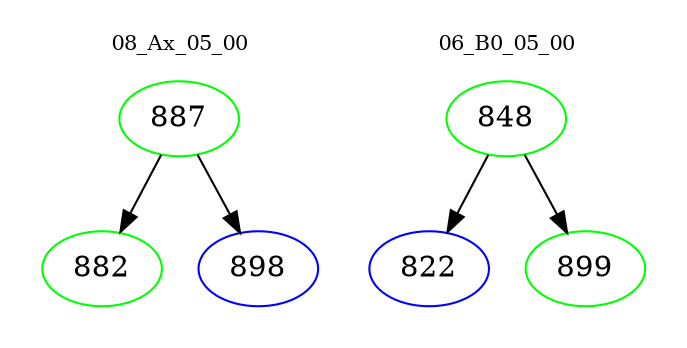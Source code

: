 digraph{
subgraph cluster_0 {
color = white
label = "08_Ax_05_00";
fontsize=10;
T0_887 [label="887", color="green"]
T0_887 -> T0_882 [color="black"]
T0_882 [label="882", color="green"]
T0_887 -> T0_898 [color="black"]
T0_898 [label="898", color="blue"]
}
subgraph cluster_1 {
color = white
label = "06_B0_05_00";
fontsize=10;
T1_848 [label="848", color="green"]
T1_848 -> T1_822 [color="black"]
T1_822 [label="822", color="blue"]
T1_848 -> T1_899 [color="black"]
T1_899 [label="899", color="green"]
}
}
